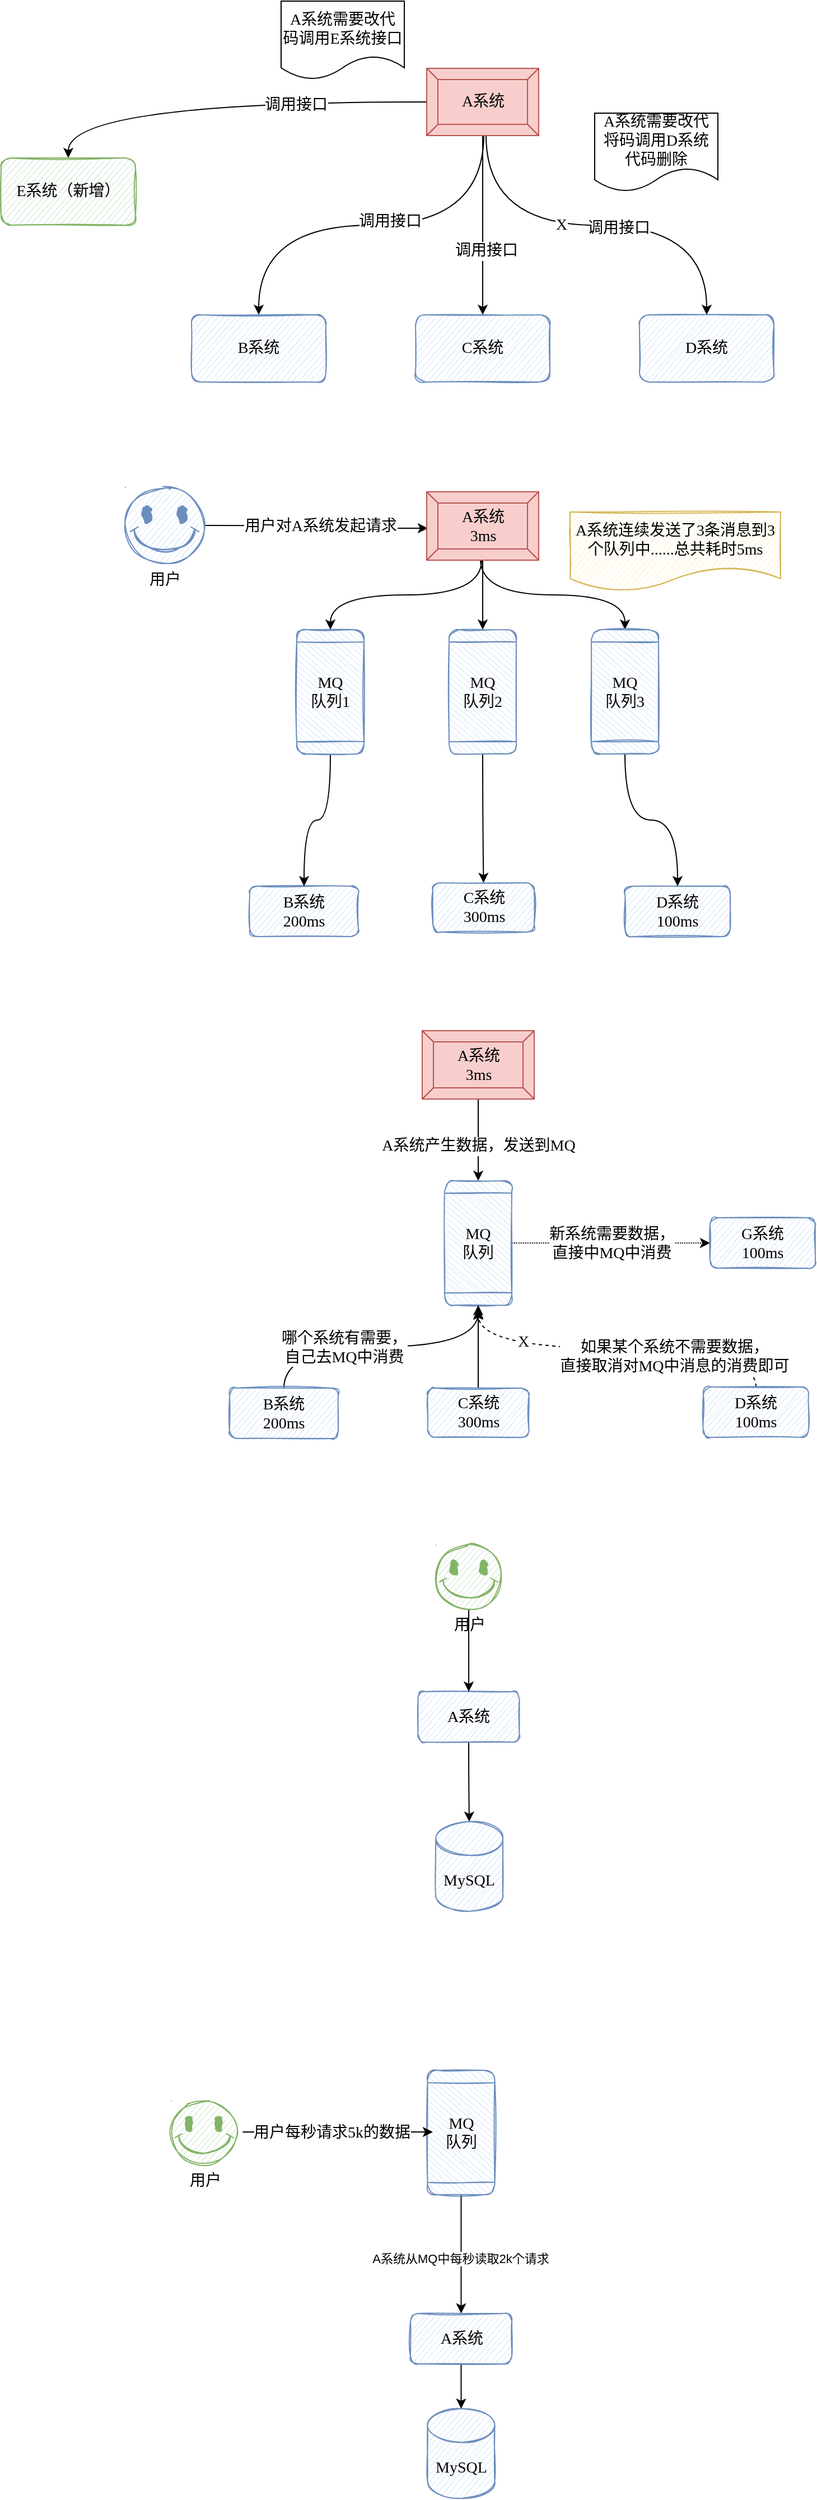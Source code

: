 <mxfile version="18.0.6" type="device"><diagram id="lVdQVj93FK7enhI9Fhdg" name="第 1 页"><mxGraphModel dx="1185" dy="729" grid="0" gridSize="10" guides="1" tooltips="1" connect="1" arrows="1" fold="1" page="1" pageScale="1" pageWidth="2339" pageHeight="3300" math="0" shadow="0"><root><mxCell id="0"/><mxCell id="1" parent="0"/><mxCell id="SRI-F21-tSUGWyzdf694-7" style="edgeStyle=orthogonalEdgeStyle;orthogonalLoop=1;jettySize=auto;html=1;entryX=0.5;entryY=0;entryDx=0;entryDy=0;fontFamily=Comic Sans MS;fontSize=14;curved=1;exitX=0.51;exitY=0.983;exitDx=0;exitDy=0;exitPerimeter=0;" parent="1" source="SRI-F21-tSUGWyzdf694-2" target="SRI-F21-tSUGWyzdf694-3" edge="1"><mxGeometry relative="1" as="geometry"/></mxCell><mxCell id="SRI-F21-tSUGWyzdf694-12" value="调用接口" style="edgeLabel;html=1;align=center;verticalAlign=middle;resizable=0;points=[];fontSize=14;fontFamily=Comic Sans MS;" parent="SRI-F21-tSUGWyzdf694-7" vertex="1" connectable="0"><mxGeometry x="-0.088" y="-3" relative="1" as="geometry"><mxPoint as="offset"/></mxGeometry></mxCell><mxCell id="SRI-F21-tSUGWyzdf694-9" style="edgeStyle=orthogonalEdgeStyle;orthogonalLoop=1;jettySize=auto;html=1;entryX=0.5;entryY=0;entryDx=0;entryDy=0;fontFamily=Comic Sans MS;fontSize=14;exitX=0.53;exitY=1;exitDx=0;exitDy=0;exitPerimeter=0;curved=1;" parent="1" source="SRI-F21-tSUGWyzdf694-2" target="SRI-F21-tSUGWyzdf694-5" edge="1"><mxGeometry relative="1" as="geometry"/></mxCell><mxCell id="SRI-F21-tSUGWyzdf694-14" value="调用接口" style="edgeLabel;html=1;align=center;verticalAlign=middle;resizable=0;points=[];fontSize=14;fontFamily=Comic Sans MS;" parent="SRI-F21-tSUGWyzdf694-9" vertex="1" connectable="0"><mxGeometry x="0.109" y="-3" relative="1" as="geometry"><mxPoint as="offset"/></mxGeometry></mxCell><mxCell id="SRI-F21-tSUGWyzdf694-20" value="X" style="edgeLabel;html=1;align=center;verticalAlign=middle;resizable=0;points=[];fontSize=14;fontFamily=Comic Sans MS;" parent="SRI-F21-tSUGWyzdf694-9" vertex="1" connectable="0"><mxGeometry x="-0.176" relative="1" as="geometry"><mxPoint as="offset"/></mxGeometry></mxCell><mxCell id="SRI-F21-tSUGWyzdf694-10" style="edgeStyle=orthogonalEdgeStyle;curved=1;orthogonalLoop=1;jettySize=auto;html=1;fontFamily=Comic Sans MS;fontSize=14;" parent="1" source="SRI-F21-tSUGWyzdf694-2" target="SRI-F21-tSUGWyzdf694-4" edge="1"><mxGeometry relative="1" as="geometry"/></mxCell><mxCell id="SRI-F21-tSUGWyzdf694-13" value="调用接口" style="edgeLabel;html=1;align=center;verticalAlign=middle;resizable=0;points=[];fontSize=14;fontFamily=Comic Sans MS;" parent="SRI-F21-tSUGWyzdf694-10" vertex="1" connectable="0"><mxGeometry x="0.287" y="3" relative="1" as="geometry"><mxPoint as="offset"/></mxGeometry></mxCell><mxCell id="SRI-F21-tSUGWyzdf694-11" style="edgeStyle=orthogonalEdgeStyle;curved=1;orthogonalLoop=1;jettySize=auto;html=1;fontFamily=Comic Sans MS;fontSize=14;" parent="1" source="SRI-F21-tSUGWyzdf694-2" target="SRI-F21-tSUGWyzdf694-6" edge="1"><mxGeometry relative="1" as="geometry"/></mxCell><mxCell id="SRI-F21-tSUGWyzdf694-15" value="调用接口" style="edgeLabel;html=1;align=center;verticalAlign=middle;resizable=0;points=[];fontSize=14;fontFamily=Comic Sans MS;" parent="SRI-F21-tSUGWyzdf694-11" vertex="1" connectable="0"><mxGeometry x="-0.368" y="3" relative="1" as="geometry"><mxPoint as="offset"/></mxGeometry></mxCell><mxCell id="SRI-F21-tSUGWyzdf694-2" value="&lt;font style=&quot;font-size: 14px;&quot; face=&quot;Comic Sans MS&quot;&gt;A系统&lt;/font&gt;" style="labelPosition=center;verticalLabelPosition=middle;align=center;html=1;shape=mxgraph.basic.button;dx=10;fillColor=#f8cecc;strokeColor=#b85450;" parent="1" vertex="1"><mxGeometry x="660" y="160" width="100" height="60" as="geometry"/></mxCell><mxCell id="SRI-F21-tSUGWyzdf694-3" value="B系统" style="rounded=1;whiteSpace=wrap;html=1;fontFamily=Comic Sans MS;fontSize=14;fillColor=#dae8fc;strokeColor=#6c8ebf;sketch=1;" parent="1" vertex="1"><mxGeometry x="450" y="380" width="120" height="60" as="geometry"/></mxCell><mxCell id="SRI-F21-tSUGWyzdf694-4" value="&lt;span style=&quot;&quot;&gt;C系统&lt;/span&gt;" style="rounded=1;whiteSpace=wrap;html=1;fontFamily=Comic Sans MS;fontSize=14;fillColor=#dae8fc;strokeColor=#6c8ebf;sketch=1;" parent="1" vertex="1"><mxGeometry x="650" y="380" width="120" height="60" as="geometry"/></mxCell><mxCell id="SRI-F21-tSUGWyzdf694-5" value="&lt;span style=&quot;&quot;&gt;D系统&lt;/span&gt;" style="rounded=1;whiteSpace=wrap;html=1;fontFamily=Comic Sans MS;fontSize=14;fillColor=#dae8fc;strokeColor=#6c8ebf;sketch=1;" parent="1" vertex="1"><mxGeometry x="850" y="380" width="120" height="60" as="geometry"/></mxCell><mxCell id="SRI-F21-tSUGWyzdf694-6" value="E系统（新增）" style="rounded=1;whiteSpace=wrap;html=1;fontFamily=Comic Sans MS;fontSize=14;fillColor=#d5e8d4;strokeColor=#82b366;sketch=1;" parent="1" vertex="1"><mxGeometry x="280" y="240" width="120" height="60" as="geometry"/></mxCell><mxCell id="SRI-F21-tSUGWyzdf694-17" value="&lt;span style=&quot;&quot;&gt;A系统需要改代码调用E系统接口&lt;/span&gt;" style="shape=document;whiteSpace=wrap;html=1;boundedLbl=1;fontFamily=Comic Sans MS;fontSize=14;shadow=0;sketch=0;" parent="1" vertex="1"><mxGeometry x="530" y="100" width="110" height="70" as="geometry"/></mxCell><mxCell id="SRI-F21-tSUGWyzdf694-18" value="&lt;span style=&quot;&quot;&gt;A系统需要改代将码调用D系统代码删除&lt;/span&gt;" style="shape=document;whiteSpace=wrap;html=1;boundedLbl=1;fontFamily=Comic Sans MS;fontSize=14;shadow=0;sketch=0;" parent="1" vertex="1"><mxGeometry x="810" y="200" width="110" height="70" as="geometry"/></mxCell><mxCell id="SRI-F21-tSUGWyzdf694-27" style="edgeStyle=orthogonalEdgeStyle;curved=1;orthogonalLoop=1;jettySize=auto;html=1;entryX=0.01;entryY=0.533;entryDx=0;entryDy=0;entryPerimeter=0;fontFamily=Comic Sans MS;fontSize=14;fontColor=default;" parent="1" source="SRI-F21-tSUGWyzdf694-21" target="SRI-F21-tSUGWyzdf694-22" edge="1"><mxGeometry relative="1" as="geometry"/></mxCell><mxCell id="SRI-F21-tSUGWyzdf694-31" value="用户对A系统发起请求" style="edgeLabel;html=1;align=center;verticalAlign=middle;resizable=0;points=[];fontSize=14;fontFamily=Comic Sans MS;fontColor=default;" parent="SRI-F21-tSUGWyzdf694-27" vertex="1" connectable="0"><mxGeometry x="0.188" y="1" relative="1" as="geometry"><mxPoint x="-14" y="-1" as="offset"/></mxGeometry></mxCell><mxCell id="SRI-F21-tSUGWyzdf694-21" value="用户" style="verticalLabelPosition=bottom;verticalAlign=top;html=1;shape=mxgraph.basic.smiley;rounded=1;sketch=1;fontFamily=Comic Sans MS;fontSize=14;fontColor=default;strokeColor=#6c8ebf;fillColor=#dae8fc;" parent="1" vertex="1"><mxGeometry x="391" y="534" width="70" height="68" as="geometry"/></mxCell><mxCell id="SRI-F21-tSUGWyzdf694-42" style="edgeStyle=orthogonalEdgeStyle;curved=1;orthogonalLoop=1;jettySize=auto;html=1;entryX=0;entryY=0.5;entryDx=0;entryDy=0;fontFamily=Comic Sans MS;fontSize=14;fontColor=default;exitX=0.49;exitY=1;exitDx=0;exitDy=0;exitPerimeter=0;" parent="1" source="SRI-F21-tSUGWyzdf694-22" target="SRI-F21-tSUGWyzdf694-39" edge="1"><mxGeometry relative="1" as="geometry"/></mxCell><mxCell id="SRI-F21-tSUGWyzdf694-43" style="edgeStyle=orthogonalEdgeStyle;curved=1;orthogonalLoop=1;jettySize=auto;html=1;entryX=0;entryY=0.5;entryDx=0;entryDy=0;fontFamily=Comic Sans MS;fontSize=14;fontColor=default;" parent="1" source="SRI-F21-tSUGWyzdf694-22" target="SRI-F21-tSUGWyzdf694-40" edge="1"><mxGeometry relative="1" as="geometry"/></mxCell><mxCell id="SRI-F21-tSUGWyzdf694-44" style="edgeStyle=orthogonalEdgeStyle;curved=1;orthogonalLoop=1;jettySize=auto;html=1;entryX=0;entryY=0.5;entryDx=0;entryDy=0;fontFamily=Comic Sans MS;fontSize=14;fontColor=default;exitX=0.48;exitY=0.984;exitDx=0;exitDy=0;exitPerimeter=0;" parent="1" source="SRI-F21-tSUGWyzdf694-22" target="SRI-F21-tSUGWyzdf694-41" edge="1"><mxGeometry relative="1" as="geometry"/></mxCell><mxCell id="SRI-F21-tSUGWyzdf694-22" value="&lt;font style=&quot;font-size: 14px;&quot; face=&quot;Comic Sans MS&quot;&gt;A系统&lt;br&gt;3ms&lt;br&gt;&lt;/font&gt;" style="labelPosition=center;verticalLabelPosition=middle;align=center;html=1;shape=mxgraph.basic.button;dx=10;fillColor=#f8cecc;strokeColor=#b85450;" parent="1" vertex="1"><mxGeometry x="660" y="538" width="100" height="61" as="geometry"/></mxCell><mxCell id="SRI-F21-tSUGWyzdf694-23" value="B系统&lt;br&gt;200ms" style="rounded=1;whiteSpace=wrap;html=1;fontFamily=Comic Sans MS;fontSize=14;fillColor=#dae8fc;strokeColor=#6c8ebf;sketch=1;" parent="1" vertex="1"><mxGeometry x="502" y="890" width="97" height="45" as="geometry"/></mxCell><mxCell id="SRI-F21-tSUGWyzdf694-24" value="&lt;span style=&quot;&quot;&gt;C系统&lt;br&gt;300ms&lt;br&gt;&lt;/span&gt;" style="rounded=1;whiteSpace=wrap;html=1;fontFamily=Comic Sans MS;fontSize=14;fillColor=#dae8fc;strokeColor=#6c8ebf;sketch=1;" parent="1" vertex="1"><mxGeometry x="665.5" y="887" width="90.5" height="44" as="geometry"/></mxCell><mxCell id="SRI-F21-tSUGWyzdf694-26" value="&lt;span style=&quot;&quot;&gt;D系统&lt;br&gt;100ms&lt;br&gt;&lt;/span&gt;" style="rounded=1;whiteSpace=wrap;html=1;fontFamily=Comic Sans MS;fontSize=14;fillColor=#dae8fc;strokeColor=#6c8ebf;sketch=1;" parent="1" vertex="1"><mxGeometry x="837" y="890" width="94" height="45" as="geometry"/></mxCell><mxCell id="SRI-F21-tSUGWyzdf694-45" style="edgeStyle=orthogonalEdgeStyle;curved=1;orthogonalLoop=1;jettySize=auto;html=1;exitX=1;exitY=0.5;exitDx=0;exitDy=0;entryX=0.5;entryY=0;entryDx=0;entryDy=0;fontFamily=Comic Sans MS;fontSize=14;fontColor=default;" parent="1" source="SRI-F21-tSUGWyzdf694-39" target="SRI-F21-tSUGWyzdf694-23" edge="1"><mxGeometry relative="1" as="geometry"/></mxCell><mxCell id="SRI-F21-tSUGWyzdf694-39" value="MQ&lt;br&gt;队列1" style="shape=process;whiteSpace=wrap;html=1;backgroundOutline=1;rounded=1;sketch=1;fontFamily=Comic Sans MS;fontSize=14;fontColor=default;strokeColor=#6c8ebf;fillColor=#dae8fc;direction=south;" parent="1" vertex="1"><mxGeometry x="544" y="661" width="60" height="111" as="geometry"/></mxCell><mxCell id="SRI-F21-tSUGWyzdf694-46" style="edgeStyle=orthogonalEdgeStyle;curved=1;orthogonalLoop=1;jettySize=auto;html=1;entryX=0.5;entryY=0;entryDx=0;entryDy=0;fontFamily=Comic Sans MS;fontSize=14;fontColor=default;" parent="1" source="SRI-F21-tSUGWyzdf694-40" target="SRI-F21-tSUGWyzdf694-24" edge="1"><mxGeometry relative="1" as="geometry"/></mxCell><mxCell id="SRI-F21-tSUGWyzdf694-40" value="MQ&lt;br&gt;队列2" style="shape=process;whiteSpace=wrap;html=1;backgroundOutline=1;rounded=1;sketch=1;fontFamily=Comic Sans MS;fontSize=14;fontColor=default;strokeColor=#6c8ebf;fillColor=#dae8fc;direction=south;" parent="1" vertex="1"><mxGeometry x="680" y="661" width="60" height="111" as="geometry"/></mxCell><mxCell id="SRI-F21-tSUGWyzdf694-47" style="edgeStyle=orthogonalEdgeStyle;curved=1;orthogonalLoop=1;jettySize=auto;html=1;entryX=0.5;entryY=0;entryDx=0;entryDy=0;fontFamily=Comic Sans MS;fontSize=14;fontColor=default;" parent="1" source="SRI-F21-tSUGWyzdf694-41" target="SRI-F21-tSUGWyzdf694-26" edge="1"><mxGeometry relative="1" as="geometry"/></mxCell><mxCell id="SRI-F21-tSUGWyzdf694-41" value="MQ&lt;br&gt;队列3" style="shape=process;whiteSpace=wrap;html=1;backgroundOutline=1;rounded=1;sketch=1;fontFamily=Comic Sans MS;fontSize=14;fontColor=default;strokeColor=#6c8ebf;fillColor=#dae8fc;direction=south;" parent="1" vertex="1"><mxGeometry x="807" y="661" width="60" height="111" as="geometry"/></mxCell><mxCell id="SRI-F21-tSUGWyzdf694-48" value="&lt;span style=&quot;&quot;&gt;A系统连续发送了3条消息到3个队列中......总共耗时5ms&lt;/span&gt;" style="shape=document;whiteSpace=wrap;html=1;boundedLbl=1;fontFamily=Comic Sans MS;fontSize=14;shadow=0;sketch=1;fillColor=#fff2cc;strokeColor=#d6b656;" parent="1" vertex="1"><mxGeometry x="788" y="556" width="188" height="70" as="geometry"/></mxCell><mxCell id="SRI-F21-tSUGWyzdf694-56" style="edgeStyle=orthogonalEdgeStyle;curved=1;orthogonalLoop=1;jettySize=auto;html=1;entryX=0;entryY=0.5;entryDx=0;entryDy=0;fontFamily=Comic Sans MS;fontSize=14;fontColor=default;" parent="1" source="SRI-F21-tSUGWyzdf694-49" target="SRI-F21-tSUGWyzdf694-50" edge="1"><mxGeometry relative="1" as="geometry"/></mxCell><mxCell id="SRI-F21-tSUGWyzdf694-57" value="A系统产生数据，发送到MQ" style="edgeLabel;html=1;align=center;verticalAlign=middle;resizable=0;points=[];fontSize=14;fontFamily=Comic Sans MS;fontColor=default;" parent="SRI-F21-tSUGWyzdf694-56" vertex="1" connectable="0"><mxGeometry x="-0.252" relative="1" as="geometry"><mxPoint y="14" as="offset"/></mxGeometry></mxCell><mxCell id="SRI-F21-tSUGWyzdf694-49" value="&lt;font style=&quot;font-size: 14px;&quot; face=&quot;Comic Sans MS&quot;&gt;A系统&lt;br&gt;3ms&lt;br&gt;&lt;/font&gt;" style="labelPosition=center;verticalLabelPosition=middle;align=center;html=1;shape=mxgraph.basic.button;dx=10;fillColor=#f8cecc;strokeColor=#b85450;" parent="1" vertex="1"><mxGeometry x="656" y="1019" width="100" height="61" as="geometry"/></mxCell><mxCell id="SRI-F21-tSUGWyzdf694-64" style="edgeStyle=orthogonalEdgeStyle;curved=1;orthogonalLoop=1;jettySize=auto;html=1;entryX=0;entryY=0.5;entryDx=0;entryDy=0;dashed=1;fontFamily=Comic Sans MS;fontSize=14;fontColor=default;dashPattern=1 1;" parent="1" source="SRI-F21-tSUGWyzdf694-50" target="SRI-F21-tSUGWyzdf694-55" edge="1"><mxGeometry relative="1" as="geometry"/></mxCell><mxCell id="SRI-F21-tSUGWyzdf694-65" value="新系统需要数据，&lt;br&gt;直接中MQ中消费" style="edgeLabel;html=1;align=center;verticalAlign=middle;resizable=0;points=[];fontSize=14;fontFamily=Comic Sans MS;fontColor=default;" parent="SRI-F21-tSUGWyzdf694-64" vertex="1" connectable="0"><mxGeometry x="-0.209" y="-3" relative="1" as="geometry"><mxPoint x="19" y="-3" as="offset"/></mxGeometry></mxCell><mxCell id="SRI-F21-tSUGWyzdf694-50" value="MQ&lt;br&gt;队列" style="shape=process;whiteSpace=wrap;html=1;backgroundOutline=1;rounded=1;sketch=1;fontFamily=Comic Sans MS;fontSize=14;fontColor=default;strokeColor=#6c8ebf;fillColor=#dae8fc;direction=south;" parent="1" vertex="1"><mxGeometry x="676" y="1153" width="60" height="111" as="geometry"/></mxCell><mxCell id="SRI-F21-tSUGWyzdf694-58" style="edgeStyle=orthogonalEdgeStyle;curved=1;orthogonalLoop=1;jettySize=auto;html=1;exitX=0.5;exitY=0;exitDx=0;exitDy=0;entryX=1;entryY=0.5;entryDx=0;entryDy=0;fontFamily=Comic Sans MS;fontSize=14;fontColor=default;" parent="1" source="SRI-F21-tSUGWyzdf694-51" target="SRI-F21-tSUGWyzdf694-50" edge="1"><mxGeometry relative="1" as="geometry"/></mxCell><mxCell id="SRI-F21-tSUGWyzdf694-63" value="哪个系统有需要，&lt;br&gt;自己去MQ中消费" style="edgeLabel;html=1;align=center;verticalAlign=middle;resizable=0;points=[];fontSize=14;fontFamily=Comic Sans MS;fontColor=default;" parent="SRI-F21-tSUGWyzdf694-58" vertex="1" connectable="0"><mxGeometry x="-0.27" relative="1" as="geometry"><mxPoint y="1" as="offset"/></mxGeometry></mxCell><mxCell id="SRI-F21-tSUGWyzdf694-51" value="B系统&lt;br&gt;200ms" style="rounded=1;whiteSpace=wrap;html=1;fontFamily=Comic Sans MS;fontSize=14;fillColor=#dae8fc;strokeColor=#6c8ebf;sketch=1;" parent="1" vertex="1"><mxGeometry x="484" y="1338" width="97" height="45" as="geometry"/></mxCell><mxCell id="SRI-F21-tSUGWyzdf694-72" style="edgeStyle=orthogonalEdgeStyle;curved=1;orthogonalLoop=1;jettySize=auto;html=1;exitX=0.5;exitY=1;exitDx=0;exitDy=0;fontFamily=Comic Sans MS;fontSize=14;fontColor=default;" parent="1" source="SRI-F21-tSUGWyzdf694-52" target="SRI-F21-tSUGWyzdf694-70" edge="1"><mxGeometry relative="1" as="geometry"/></mxCell><mxCell id="SRI-F21-tSUGWyzdf694-52" value="A系统" style="rounded=1;whiteSpace=wrap;html=1;fontFamily=Comic Sans MS;fontSize=14;fillColor=#dae8fc;strokeColor=#6c8ebf;sketch=1;" parent="1" vertex="1"><mxGeometry x="652.25" y="1609" width="90.5" height="45" as="geometry"/></mxCell><mxCell id="SRI-F21-tSUGWyzdf694-59" style="edgeStyle=orthogonalEdgeStyle;curved=1;orthogonalLoop=1;jettySize=auto;html=1;exitX=0.5;exitY=0;exitDx=0;exitDy=0;fontFamily=Comic Sans MS;fontSize=14;fontColor=default;" parent="1" source="SRI-F21-tSUGWyzdf694-53" edge="1"><mxGeometry relative="1" as="geometry"><mxPoint x="706" y="1268" as="targetPoint"/></mxGeometry></mxCell><mxCell id="SRI-F21-tSUGWyzdf694-53" value="&lt;span style=&quot;&quot;&gt;C系统&lt;br&gt;300ms&lt;br&gt;&lt;/span&gt;" style="rounded=1;whiteSpace=wrap;html=1;fontFamily=Comic Sans MS;fontSize=14;fillColor=#dae8fc;strokeColor=#6c8ebf;sketch=1;" parent="1" vertex="1"><mxGeometry x="660.75" y="1338" width="90.5" height="44" as="geometry"/></mxCell><mxCell id="SRI-F21-tSUGWyzdf694-60" style="edgeStyle=orthogonalEdgeStyle;curved=1;orthogonalLoop=1;jettySize=auto;html=1;exitX=0.5;exitY=0;exitDx=0;exitDy=0;fontFamily=Comic Sans MS;fontSize=14;fontColor=default;dashed=1;" parent="1" source="SRI-F21-tSUGWyzdf694-54" edge="1"><mxGeometry relative="1" as="geometry"><mxPoint x="706" y="1267" as="targetPoint"/></mxGeometry></mxCell><mxCell id="SRI-F21-tSUGWyzdf694-61" value="&lt;br&gt;" style="edgeLabel;html=1;align=center;verticalAlign=middle;resizable=0;points=[];fontSize=14;fontFamily=Comic Sans MS;fontColor=default;" parent="SRI-F21-tSUGWyzdf694-60" vertex="1" connectable="0"><mxGeometry x="-0.181" y="-3" relative="1" as="geometry"><mxPoint as="offset"/></mxGeometry></mxCell><mxCell id="SRI-F21-tSUGWyzdf694-62" value="X" style="edgeLabel;html=1;align=center;verticalAlign=middle;resizable=0;points=[];fontSize=14;fontFamily=Comic Sans MS;fontColor=default;" parent="SRI-F21-tSUGWyzdf694-60" vertex="1" connectable="0"><mxGeometry x="-0.245" y="3" relative="1" as="geometry"><mxPoint x="-68" y="-6" as="offset"/></mxGeometry></mxCell><mxCell id="SRI-F21-tSUGWyzdf694-66" value="如果某个系统不需要数据，&lt;br&gt;直接取消对MQ中消息的消费即可" style="edgeLabel;html=1;align=center;verticalAlign=middle;resizable=0;points=[];fontSize=14;fontFamily=Comic Sans MS;fontColor=default;" parent="SRI-F21-tSUGWyzdf694-60" vertex="1" connectable="0"><mxGeometry x="0.149" y="2" relative="1" as="geometry"><mxPoint x="75" y="5" as="offset"/></mxGeometry></mxCell><mxCell id="SRI-F21-tSUGWyzdf694-67" value="X" style="edgeLabel;html=1;align=center;verticalAlign=middle;resizable=0;points=[];fontSize=14;fontFamily=Comic Sans MS;fontColor=default;" parent="SRI-F21-tSUGWyzdf694-60" vertex="1" connectable="0"><mxGeometry x="0.551" y="-10" relative="1" as="geometry"><mxPoint x="3" y="4" as="offset"/></mxGeometry></mxCell><mxCell id="SRI-F21-tSUGWyzdf694-54" value="&lt;span style=&quot;&quot;&gt;D系统&lt;br&gt;100ms&lt;br&gt;&lt;/span&gt;" style="rounded=1;whiteSpace=wrap;html=1;fontFamily=Comic Sans MS;fontSize=14;fillColor=#dae8fc;strokeColor=#6c8ebf;sketch=1;" parent="1" vertex="1"><mxGeometry x="907" y="1337" width="94" height="45" as="geometry"/></mxCell><mxCell id="SRI-F21-tSUGWyzdf694-55" value="&lt;span style=&quot;&quot;&gt;G系统&lt;br&gt;100ms&lt;br&gt;&lt;/span&gt;" style="rounded=1;whiteSpace=wrap;html=1;fontFamily=Comic Sans MS;fontSize=14;fillColor=#dae8fc;strokeColor=#6c8ebf;sketch=1;" parent="1" vertex="1"><mxGeometry x="913" y="1186" width="94" height="45" as="geometry"/></mxCell><mxCell id="SRI-F21-tSUGWyzdf694-71" style="edgeStyle=orthogonalEdgeStyle;curved=1;orthogonalLoop=1;jettySize=auto;html=1;exitX=0.5;exitY=1;exitDx=0;exitDy=0;exitPerimeter=0;fontFamily=Comic Sans MS;fontSize=14;fontColor=default;" parent="1" source="SRI-F21-tSUGWyzdf694-68" target="SRI-F21-tSUGWyzdf694-52" edge="1"><mxGeometry relative="1" as="geometry"/></mxCell><mxCell id="SRI-F21-tSUGWyzdf694-68" value="用户" style="verticalLabelPosition=bottom;verticalAlign=top;html=1;shape=mxgraph.basic.smiley;rounded=1;sketch=1;fontFamily=Comic Sans MS;fontSize=14;strokeColor=#82b366;fillColor=#d5e8d4;" parent="1" vertex="1"><mxGeometry x="668" y="1478" width="59" height="57" as="geometry"/></mxCell><mxCell id="SRI-F21-tSUGWyzdf694-70" value="MySQL" style="shape=cylinder3;whiteSpace=wrap;html=1;boundedLbl=1;backgroundOutline=1;size=15;rounded=1;sketch=1;fontFamily=Comic Sans MS;fontSize=14;fontColor=default;strokeColor=#6c8ebf;fillColor=#dae8fc;" parent="1" vertex="1"><mxGeometry x="668" y="1725" width="60" height="80" as="geometry"/></mxCell><mxCell id="M2OJDHY5Y8hZHugaMIUZ-8" style="edgeStyle=orthogonalEdgeStyle;shape=connector;curved=1;rounded=1;orthogonalLoop=1;jettySize=auto;html=1;exitX=1;exitY=0.5;exitDx=0;exitDy=0;entryX=0.5;entryY=0;entryDx=0;entryDy=0;labelBackgroundColor=default;fontFamily=Helvetica;fontSize=11;fontColor=default;endArrow=classic;strokeColor=default;" edge="1" parent="1"><mxGeometry relative="1" as="geometry"><mxPoint x="690.75" y="2058" as="sourcePoint"/><mxPoint x="690.75" y="2164" as="targetPoint"/></mxGeometry></mxCell><mxCell id="M2OJDHY5Y8hZHugaMIUZ-9" value="A系统从MQ中每秒读取2k个请求" style="edgeLabel;html=1;align=center;verticalAlign=middle;resizable=0;points=[];fontSize=11;fontFamily=Helvetica;fontColor=default;" vertex="1" connectable="0" parent="M2OJDHY5Y8hZHugaMIUZ-8"><mxGeometry x="0.226" y="2" relative="1" as="geometry"><mxPoint x="-3" y="-8" as="offset"/></mxGeometry></mxCell><mxCell id="SRI-F21-tSUGWyzdf694-74" value="MQ&lt;br&gt;队列" style="shape=process;whiteSpace=wrap;html=1;backgroundOutline=1;rounded=1;sketch=1;fontFamily=Comic Sans MS;fontSize=14;fontColor=default;strokeColor=#6c8ebf;fillColor=#dae8fc;direction=south;" parent="1" vertex="1"><mxGeometry x="660.75" y="1947" width="60" height="111" as="geometry"/></mxCell><mxCell id="M2OJDHY5Y8hZHugaMIUZ-1" style="edgeStyle=orthogonalEdgeStyle;curved=1;orthogonalLoop=1;jettySize=auto;html=1;exitX=0.5;exitY=1;exitDx=0;exitDy=0;fontFamily=Comic Sans MS;fontSize=14;fontColor=default;" edge="1" source="M2OJDHY5Y8hZHugaMIUZ-2" target="M2OJDHY5Y8hZHugaMIUZ-5" parent="1"><mxGeometry relative="1" as="geometry"/></mxCell><mxCell id="M2OJDHY5Y8hZHugaMIUZ-2" value="A系统" style="rounded=1;whiteSpace=wrap;html=1;fontFamily=Comic Sans MS;fontSize=14;fillColor=#dae8fc;strokeColor=#6c8ebf;sketch=1;" vertex="1" parent="1"><mxGeometry x="645.5" y="2164" width="90.5" height="45" as="geometry"/></mxCell><mxCell id="M2OJDHY5Y8hZHugaMIUZ-6" style="edgeStyle=orthogonalEdgeStyle;orthogonalLoop=1;jettySize=auto;html=1;exitX=1;exitY=0.5;exitDx=0;exitDy=0;exitPerimeter=0;curved=1;" edge="1" parent="1"><mxGeometry relative="1" as="geometry"><mxPoint x="495.75" y="2002" as="sourcePoint"/><mxPoint x="665.5" y="2002" as="targetPoint"/><Array as="points"><mxPoint x="553.75" y="2002.5"/><mxPoint x="553.75" y="2002.5"/></Array></mxGeometry></mxCell><mxCell id="M2OJDHY5Y8hZHugaMIUZ-7" value="&lt;span style=&quot;font-family: &amp;quot;Comic Sans MS&amp;quot;; font-size: 14px;&quot;&gt;用户每秒请求5k的数据&lt;/span&gt;" style="edgeLabel;html=1;align=center;verticalAlign=middle;resizable=0;points=[];fontSize=11;fontFamily=Helvetica;fontColor=default;" vertex="1" connectable="0" parent="M2OJDHY5Y8hZHugaMIUZ-6"><mxGeometry x="-0.301" y="2" relative="1" as="geometry"><mxPoint x="19" y="3" as="offset"/></mxGeometry></mxCell><mxCell id="M2OJDHY5Y8hZHugaMIUZ-4" value="用户" style="verticalLabelPosition=bottom;verticalAlign=top;html=1;shape=mxgraph.basic.smiley;rounded=1;sketch=1;fontFamily=Comic Sans MS;fontSize=14;strokeColor=#82b366;fillColor=#d5e8d4;" vertex="1" parent="1"><mxGeometry x="432" y="1974" width="59" height="57" as="geometry"/></mxCell><mxCell id="M2OJDHY5Y8hZHugaMIUZ-5" value="MySQL" style="shape=cylinder3;whiteSpace=wrap;html=1;boundedLbl=1;backgroundOutline=1;size=15;rounded=1;sketch=1;fontFamily=Comic Sans MS;fontSize=14;fontColor=default;strokeColor=#6c8ebf;fillColor=#dae8fc;" vertex="1" parent="1"><mxGeometry x="660.75" y="2249" width="60" height="80" as="geometry"/></mxCell></root></mxGraphModel></diagram></mxfile>
